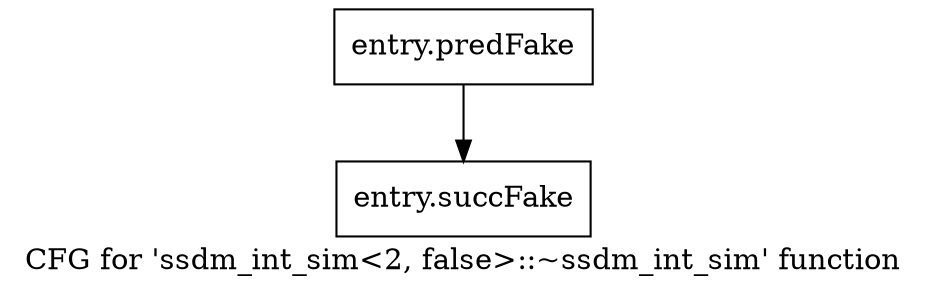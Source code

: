 digraph "CFG for 'ssdm_int_sim\<2, false\>::~ssdm_int_sim' function" {
	label="CFG for 'ssdm_int_sim\<2, false\>::~ssdm_int_sim' function";

	Node0x48d0aa0 [shape=record,filename="",linenumber="",label="{entry.predFake}"];
	Node0x48d0aa0 -> Node0x499ca40[ callList="" memoryops="" filename="/proj/xbuilds/2019.2_0801_1/installs/lin64/Scout/HEAD/include/ap_common.h"];
	Node0x499ca40 [shape=record,filename="/proj/xbuilds/2019.2_0801_1/installs/lin64/Scout/HEAD/include/ap_common.h",linenumber="588",label="{entry.succFake}"];
}
